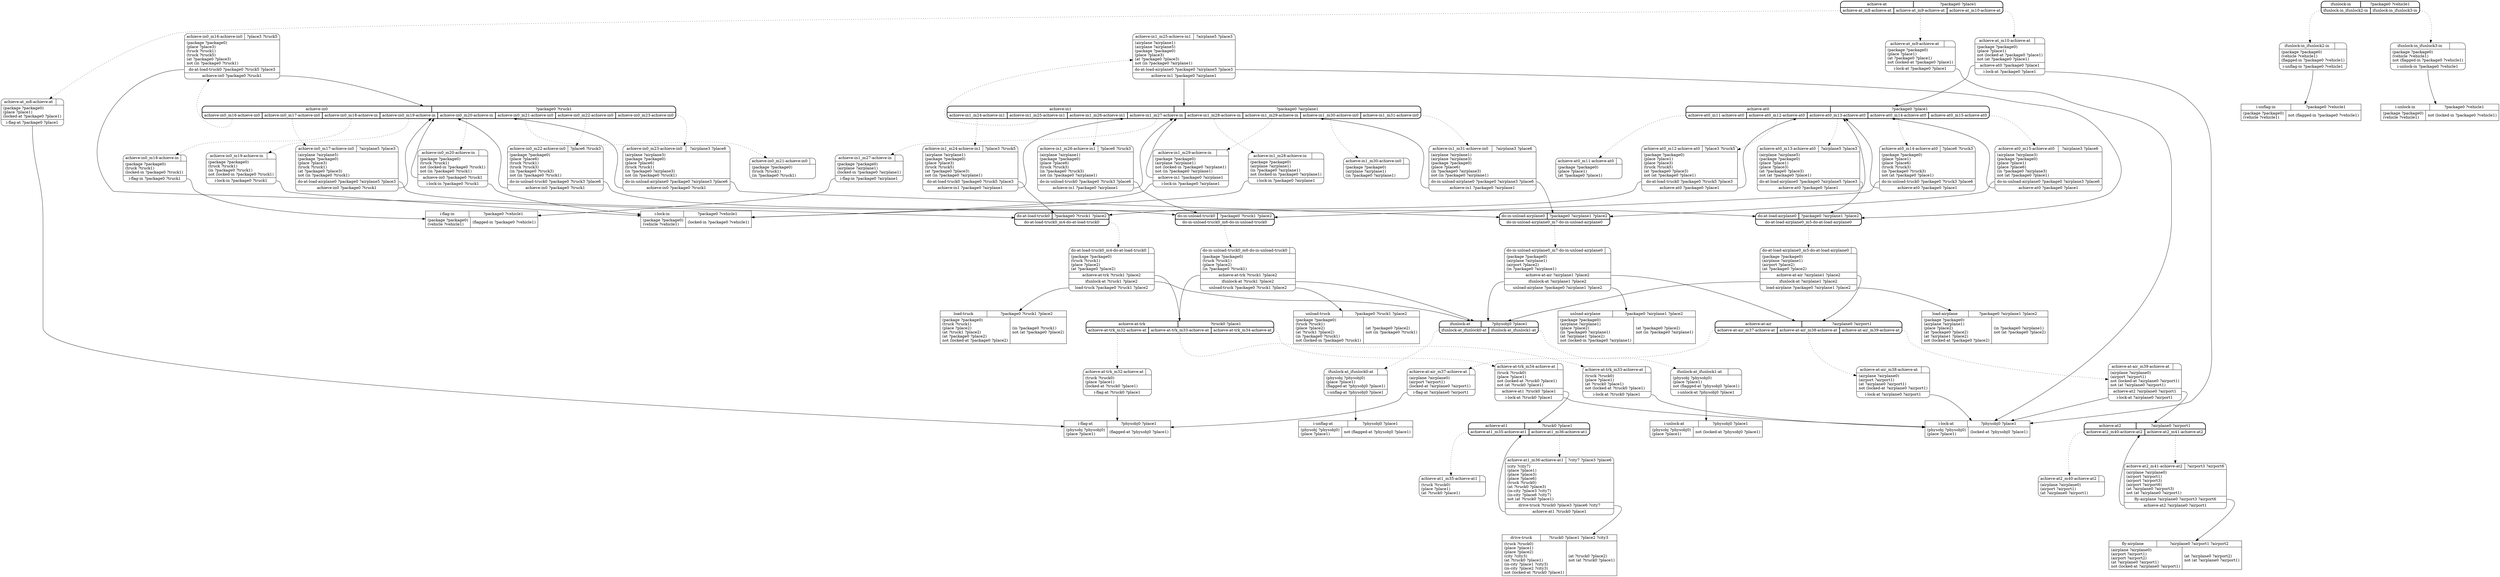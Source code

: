 // Generated by Hype
digraph "logistics" {
  nodesep=1
  ranksep=1
  // Operators
  node [shape=record]
  "load-truck" [
    label="{{\N|?package0 ?truck1 ?place2}|{(package ?package0)\l(truck ?truck1)\l(place ?place2)\l(at ?truck1 ?place2)\l(at ?package0 ?place2)\lnot (locked-at ?package0 ?place2)\l|(in ?package0 ?truck1)\lnot (at ?package0 ?place2)\l}}"
  ]
  "load-airplane" [
    label="{{\N|?package0 ?airplane1 ?place2}|{(package ?package0)\l(airplane ?airplane1)\l(place ?place2)\l(at ?package0 ?place2)\l(at ?airplane1 ?place2)\lnot (locked-at ?package0 ?place2)\l|(in ?package0 ?airplane1)\lnot (at ?package0 ?place2)\l}}"
  ]
  "unload-truck" [
    label="{{\N|?package0 ?truck1 ?place2}|{(package ?package0)\l(truck ?truck1)\l(place ?place2)\l(at ?truck1 ?place2)\l(in ?package0 ?truck1)\lnot (locked-in ?package0 ?truck1)\l|(at ?package0 ?place2)\lnot (in ?package0 ?truck1)\l}}"
  ]
  "unload-airplane" [
    label="{{\N|?package0 ?airplane1 ?place2}|{(package ?package0)\l(airplane ?airplane1)\l(place ?place2)\l(in ?package0 ?airplane1)\l(at ?airplane1 ?place2)\lnot (locked-in ?package0 ?airplane1)\l|(at ?package0 ?place2)\lnot (in ?package0 ?airplane1)\l}}"
  ]
  "drive-truck" [
    label="{{\N|?truck0 ?place1 ?place2 ?city3}|{(truck ?truck0)\l(place ?place1)\l(place ?place2)\l(city ?city3)\l(at ?truck0 ?place1)\l(in-city ?place1 ?city3)\l(in-city ?place2 ?city3)\lnot (locked-at ?truck0 ?place1)\l|(at ?truck0 ?place2)\lnot (at ?truck0 ?place1)\l}}"
  ]
  "fly-airplane" [
    label="{{\N|?airplane0 ?airport1 ?airport2}|{(airplane ?airplane0)\l(airport ?airport1)\l(airport ?airport2)\l(at ?airplane0 ?airport1)\lnot (locked-at ?airplane0 ?airport1)\l|(at ?airplane0 ?airport2)\lnot (at ?airplane0 ?airport1)\l}}"
  ]
  "i-lock-at" [
    label="{{\N|?physobj0 ?place1}|{(physobj ?physobj0)\l(place ?place1)\l|(locked-at ?physobj0 ?place1)\l}}"
  ]
  "i-unlock-at" [
    label="{{\N|?physobj0 ?place1}|{(physobj ?physobj0)\l(place ?place1)\l|not (locked-at ?physobj0 ?place1)\l}}"
  ]
  "i-flag-at" [
    label="{{\N|?physobj0 ?place1}|{(physobj ?physobj0)\l(place ?place1)\l|(flagged-at ?physobj0 ?place1)\l}}"
  ]
  "i-unflag-at" [
    label="{{\N|?physobj0 ?place1}|{(physobj ?physobj0)\l(place ?place1)\l|not (flagged-at ?physobj0 ?place1)\l}}"
  ]
  "i-lock-in" [
    label="{{\N|?package0 ?vehicle1}|{(package ?package0)\l(vehicle ?vehicle1)\l|(locked-in ?package0 ?vehicle1)\l}}"
  ]
  "i-unlock-in" [
    label="{{\N|?package0 ?vehicle1}|{(package ?package0)\l(vehicle ?vehicle1)\l|not (locked-in ?package0 ?vehicle1)\l}}"
  ]
  "i-flag-in" [
    label="{{\N|?package0 ?vehicle1}|{(package ?package0)\l(vehicle ?vehicle1)\l|(flagged-in ?package0 ?vehicle1)\l}}"
  ]
  "i-unflag-in" [
    label="{{\N|?package0 ?vehicle1}|{(package ?package0)\l(vehicle ?vehicle1)\l|not (flagged-in ?package0 ?vehicle1)\l}}"
  ]
  // Methods
  node [shape=Mrecord]
  "ifunlock-at" [
    style=bold
    label="{{\N|?physobj0 ?place1}|{<0>ifunlock-at_ifunlock0-at|<1>ifunlock-at_ifunlock1-at}}"
  ]
  "ifunlock-at_ifunlock0-at" [
    label="{{\N|}|(physobj ?physobj0)\l(place ?place1)\l(flagged-at ?physobj0 ?place1)\l|<0>i-unflag-at ?physobj0 ?place1}"
  ]
  "ifunlock-at":0 -> "ifunlock-at_ifunlock0-at" [style=dotted]
  "ifunlock-at_ifunlock0-at":0 -> "i-unflag-at"
  "ifunlock-at_ifunlock1-at" [
    label="{{\N|}|(physobj ?physobj0)\l(place ?place1)\lnot (flagged-at ?physobj0 ?place1)\l|<0>i-unlock-at ?physobj0 ?place1}"
  ]
  "ifunlock-at":1 -> "ifunlock-at_ifunlock1-at" [style=dotted]
  "ifunlock-at_ifunlock1-at":0 -> "i-unlock-at"
  "ifunlock-in" [
    style=bold
    label="{{\N|?package0 ?vehicle1}|{<0>ifunlock-in_ifunlock2-in|<1>ifunlock-in_ifunlock3-in}}"
  ]
  "ifunlock-in_ifunlock2-in" [
    label="{{\N|}|(package ?package0)\l(vehicle ?vehicle1)\l(flagged-in ?package0 ?vehicle1)\l|<0>i-unflag-in ?package0 ?vehicle1}"
  ]
  "ifunlock-in":0 -> "ifunlock-in_ifunlock2-in" [style=dotted]
  "ifunlock-in_ifunlock2-in":0 -> "i-unflag-in"
  "ifunlock-in_ifunlock3-in" [
    label="{{\N|}|(package ?package0)\l(vehicle ?vehicle1)\lnot (flagged-in ?package0 ?vehicle1)\l|<0>i-unlock-in ?package0 ?vehicle1}"
  ]
  "ifunlock-in":1 -> "ifunlock-in_ifunlock3-in" [style=dotted]
  "ifunlock-in_ifunlock3-in":0 -> "i-unlock-in"
  "do-at-load-truck0" [
    style=bold
    label="{{\N|?package0 ?truck1 ?place2}|{<0>do-at-load-truck0_m4-do-at-load-truck0}}"
  ]
  "do-at-load-truck0_m4-do-at-load-truck0" [
    label="{{\N|}|(package ?package0)\l(truck ?truck1)\l(place ?place2)\l(at ?package0 ?place2)\l|<0>achieve-at-trk ?truck1 ?place2|<1>ifunlock-at ?truck1 ?place2|<2>load-truck ?package0 ?truck1 ?place2}"
  ]
  "do-at-load-truck0":0 -> "do-at-load-truck0_m4-do-at-load-truck0" [style=dotted]
  "do-at-load-truck0_m4-do-at-load-truck0":0 -> "achieve-at-trk"
  "do-at-load-truck0_m4-do-at-load-truck0":1 -> "ifunlock-at"
  "do-at-load-truck0_m4-do-at-load-truck0":2 -> "load-truck"
  "do-at-load-airplane0" [
    style=bold
    label="{{\N|?package0 ?airplane1 ?place2}|{<0>do-at-load-airplane0_m5-do-at-load-airplane0}}"
  ]
  "do-at-load-airplane0_m5-do-at-load-airplane0" [
    label="{{\N|}|(package ?package0)\l(airplane ?airplane1)\l(airport ?place2)\l(at ?package0 ?place2)\l|<0>achieve-at-air ?airplane1 ?place2|<1>ifunlock-at ?airplane1 ?place2|<2>load-airplane ?package0 ?airplane1 ?place2}"
  ]
  "do-at-load-airplane0":0 -> "do-at-load-airplane0_m5-do-at-load-airplane0" [style=dotted]
  "do-at-load-airplane0_m5-do-at-load-airplane0":0 -> "achieve-at-air"
  "do-at-load-airplane0_m5-do-at-load-airplane0":1 -> "ifunlock-at"
  "do-at-load-airplane0_m5-do-at-load-airplane0":2 -> "load-airplane"
  "do-in-unload-truck0" [
    style=bold
    label="{{\N|?package0 ?truck1 ?place2}|{<0>do-in-unload-truck0_m6-do-in-unload-truck0}}"
  ]
  "do-in-unload-truck0_m6-do-in-unload-truck0" [
    label="{{\N|}|(package ?package0)\l(truck ?truck1)\l(place ?place2)\l(in ?package0 ?truck1)\l|<0>achieve-at-trk ?truck1 ?place2|<1>ifunlock-at ?truck1 ?place2|<2>unload-truck ?package0 ?truck1 ?place2}"
  ]
  "do-in-unload-truck0":0 -> "do-in-unload-truck0_m6-do-in-unload-truck0" [style=dotted]
  "do-in-unload-truck0_m6-do-in-unload-truck0":0 -> "achieve-at-trk"
  "do-in-unload-truck0_m6-do-in-unload-truck0":1 -> "ifunlock-at"
  "do-in-unload-truck0_m6-do-in-unload-truck0":2 -> "unload-truck"
  "do-in-unload-airplane0" [
    style=bold
    label="{{\N|?package0 ?airplane1 ?place2}|{<0>do-in-unload-airplane0_m7-do-in-unload-airplane0}}"
  ]
  "do-in-unload-airplane0_m7-do-in-unload-airplane0" [
    label="{{\N|}|(package ?package0)\l(airplane ?airplane1)\l(airport ?place2)\l(in ?package0 ?airplane1)\l|<0>achieve-at-air ?airplane1 ?place2|<1>ifunlock-at ?airplane1 ?place2|<2>unload-airplane ?package0 ?airplane1 ?place2}"
  ]
  "do-in-unload-airplane0":0 -> "do-in-unload-airplane0_m7-do-in-unload-airplane0" [style=dotted]
  "do-in-unload-airplane0_m7-do-in-unload-airplane0":0 -> "achieve-at-air"
  "do-in-unload-airplane0_m7-do-in-unload-airplane0":1 -> "ifunlock-at"
  "do-in-unload-airplane0_m7-do-in-unload-airplane0":2 -> "unload-airplane"
  "achieve-at" [
    style=bold
    label="{{\N|?package0 ?place1}|{<0>achieve-at_m8-achieve-at|<1>achieve-at_m9-achieve-at|<2>achieve-at_m10-achieve-at}}"
  ]
  "achieve-at_m8-achieve-at" [
    label="{{\N|}|(package ?package0)\l(place ?place1)\l(locked-at ?package0 ?place1)\l|<0>i-flag-at ?package0 ?place1}"
  ]
  "achieve-at":0 -> "achieve-at_m8-achieve-at" [style=dotted]
  "achieve-at_m8-achieve-at":0 -> "i-flag-at"
  "achieve-at_m9-achieve-at" [
    label="{{\N|}|(package ?package0)\l(place ?place1)\l(at ?package0 ?place1)\lnot (locked-at ?package0 ?place1)\l|<0>i-lock-at ?package0 ?place1}"
  ]
  "achieve-at":1 -> "achieve-at_m9-achieve-at" [style=dotted]
  "achieve-at_m9-achieve-at":0 -> "i-lock-at"
  "achieve-at_m10-achieve-at" [
    label="{{\N|}|(package ?package0)\l(place ?place1)\lnot (locked-at ?package0 ?place1)\lnot (at ?package0 ?place1)\l|<0>achieve-at0 ?package0 ?place1|<1>i-lock-at ?package0 ?place1}"
  ]
  "achieve-at":2 -> "achieve-at_m10-achieve-at" [style=dotted]
  "achieve-at_m10-achieve-at":0 -> "achieve-at0"
  "achieve-at_m10-achieve-at":1 -> "i-lock-at"
  "achieve-at0" [
    style=bold
    label="{{\N|?package0 ?place1}|{<0>achieve-at0_m11-achieve-at0|<1>achieve-at0_m12-achieve-at0|<2>achieve-at0_m13-achieve-at0|<3>achieve-at0_m14-achieve-at0|<4>achieve-at0_m15-achieve-at0}}"
  ]
  "achieve-at0_m11-achieve-at0" [
    label="{{\N|}|(package ?package0)\l(place ?place1)\l(at ?package0 ?place1)\l}"
  ]
  "achieve-at0":0 -> "achieve-at0_m11-achieve-at0" [style=dotted]
  "achieve-at0_m12-achieve-at0" [
    label="{{\N|?place3 ?truck5}|(package ?package0)\l(place ?place1)\l(place ?place3)\l(truck ?truck5)\l(at ?package0 ?place3)\lnot (at ?package0 ?place1)\l|<0>do-at-load-truck0 ?package0 ?truck5 ?place3|<1>achieve-at0 ?package0 ?place1}"
  ]
  "achieve-at0":1 -> "achieve-at0_m12-achieve-at0" [style=dotted]
  "achieve-at0_m12-achieve-at0":0 -> "do-at-load-truck0"
  "achieve-at0_m12-achieve-at0":1 -> "achieve-at0"
  "achieve-at0_m13-achieve-at0" [
    label="{{\N|?airplane5 ?place3}|(airplane ?airplane5)\l(package ?package0)\l(place ?place1)\l(place ?place3)\l(at ?package0 ?place3)\lnot (at ?package0 ?place1)\l|<0>do-at-load-airplane0 ?package0 ?airplane5 ?place3|<1>achieve-at0 ?package0 ?place1}"
  ]
  "achieve-at0":2 -> "achieve-at0_m13-achieve-at0" [style=dotted]
  "achieve-at0_m13-achieve-at0":0 -> "do-at-load-airplane0"
  "achieve-at0_m13-achieve-at0":1 -> "achieve-at0"
  "achieve-at0_m14-achieve-at0" [
    label="{{\N|?place6 ?truck3}|(package ?package0)\l(place ?place1)\l(place ?place6)\l(truck ?truck3)\l(in ?package0 ?truck3)\lnot (at ?package0 ?place1)\l|<0>do-in-unload-truck0 ?package0 ?truck3 ?place6|<1>achieve-at0 ?package0 ?place1}"
  ]
  "achieve-at0":3 -> "achieve-at0_m14-achieve-at0" [style=dotted]
  "achieve-at0_m14-achieve-at0":0 -> "do-in-unload-truck0"
  "achieve-at0_m14-achieve-at0":1 -> "achieve-at0"
  "achieve-at0_m15-achieve-at0" [
    label="{{\N|?airplane3 ?place6}|(airplane ?airplane3)\l(package ?package0)\l(place ?place1)\l(place ?place6)\l(in ?package0 ?airplane3)\lnot (at ?package0 ?place1)\l|<0>do-in-unload-airplane0 ?package0 ?airplane3 ?place6|<1>achieve-at0 ?package0 ?place1}"
  ]
  "achieve-at0":4 -> "achieve-at0_m15-achieve-at0" [style=dotted]
  "achieve-at0_m15-achieve-at0":0 -> "do-in-unload-airplane0"
  "achieve-at0_m15-achieve-at0":1 -> "achieve-at0"
  "achieve-in0" [
    style=bold
    label="{{\N|?package0 ?truck1}|{<0>achieve-in0_m16-achieve-in0|<1>achieve-in0_m17-achieve-in0|<2>achieve-in0_m18-achieve-in|<3>achieve-in0_m19-achieve-in|<4>achieve-in0_m20-achieve-in|<5>achieve-in0_m21-achieve-in0|<6>achieve-in0_m22-achieve-in0|<7>achieve-in0_m23-achieve-in0}}"
  ]
  "achieve-in0_m16-achieve-in0" [
    label="{{\N|?place3 ?truck5}|(package ?package0)\l(place ?place3)\l(truck ?truck1)\l(truck ?truck5)\l(at ?package0 ?place3)\lnot (in ?package0 ?truck1)\l|<0>do-at-load-truck0 ?package0 ?truck5 ?place3|<1>achieve-in0 ?package0 ?truck1}"
  ]
  "achieve-in0":0 -> "achieve-in0_m16-achieve-in0" [style=dotted]
  "achieve-in0_m16-achieve-in0":0 -> "do-at-load-truck0"
  "achieve-in0_m16-achieve-in0":1 -> "achieve-in0"
  "achieve-in0_m17-achieve-in0" [
    label="{{\N|?airplane5 ?place3}|(airplane ?airplane5)\l(package ?package0)\l(place ?place3)\l(truck ?truck1)\l(at ?package0 ?place3)\lnot (in ?package0 ?truck1)\l|<0>do-at-load-airplane0 ?package0 ?airplane5 ?place3|<1>achieve-in0 ?package0 ?truck1}"
  ]
  "achieve-in0":1 -> "achieve-in0_m17-achieve-in0" [style=dotted]
  "achieve-in0_m17-achieve-in0":0 -> "do-at-load-airplane0"
  "achieve-in0_m17-achieve-in0":1 -> "achieve-in0"
  "achieve-in0_m18-achieve-in" [
    label="{{\N|}|(package ?package0)\l(truck ?truck1)\l(locked-in ?package0 ?truck1)\l|<0>i-flag-in ?package0 ?truck1}"
  ]
  "achieve-in0":2 -> "achieve-in0_m18-achieve-in" [style=dotted]
  "achieve-in0_m18-achieve-in":0 -> "i-flag-in"
  "achieve-in0_m19-achieve-in" [
    label="{{\N|}|(package ?package0)\l(truck ?truck1)\l(in ?package0 ?truck1)\lnot (locked-in ?package0 ?truck1)\l|<0>i-lock-in ?package0 ?truck1}"
  ]
  "achieve-in0":3 -> "achieve-in0_m19-achieve-in" [style=dotted]
  "achieve-in0_m19-achieve-in":0 -> "i-lock-in"
  "achieve-in0_m20-achieve-in" [
    label="{{\N|}|(package ?package0)\l(truck ?truck1)\lnot (locked-in ?package0 ?truck1)\lnot (in ?package0 ?truck1)\l|<0>achieve-in0 ?package0 ?truck1|<1>i-lock-in ?package0 ?truck1}"
  ]
  "achieve-in0":4 -> "achieve-in0_m20-achieve-in" [style=dotted]
  "achieve-in0_m20-achieve-in":0 -> "achieve-in0"
  "achieve-in0_m20-achieve-in":1 -> "i-lock-in"
  "achieve-in0_m21-achieve-in0" [
    label="{{\N|}|(package ?package0)\l(truck ?truck1)\l(in ?package0 ?truck1)\l}"
  ]
  "achieve-in0":5 -> "achieve-in0_m21-achieve-in0" [style=dotted]
  "achieve-in0_m22-achieve-in0" [
    label="{{\N|?place6 ?truck3}|(package ?package0)\l(place ?place6)\l(truck ?truck1)\l(truck ?truck3)\l(in ?package0 ?truck3)\lnot (in ?package0 ?truck1)\l|<0>do-in-unload-truck0 ?package0 ?truck3 ?place6|<1>achieve-in0 ?package0 ?truck1}"
  ]
  "achieve-in0":6 -> "achieve-in0_m22-achieve-in0" [style=dotted]
  "achieve-in0_m22-achieve-in0":0 -> "do-in-unload-truck0"
  "achieve-in0_m22-achieve-in0":1 -> "achieve-in0"
  "achieve-in0_m23-achieve-in0" [
    label="{{\N|?airplane3 ?place6}|(airplane ?airplane3)\l(package ?package0)\l(place ?place6)\l(truck ?truck1)\l(in ?package0 ?airplane3)\lnot (in ?package0 ?truck1)\l|<0>do-in-unload-airplane0 ?package0 ?airplane3 ?place6|<1>achieve-in0 ?package0 ?truck1}"
  ]
  "achieve-in0":7 -> "achieve-in0_m23-achieve-in0" [style=dotted]
  "achieve-in0_m23-achieve-in0":0 -> "do-in-unload-airplane0"
  "achieve-in0_m23-achieve-in0":1 -> "achieve-in0"
  "achieve-in1" [
    style=bold
    label="{{\N|?package0 ?airplane1}|{<0>achieve-in1_m24-achieve-in1|<1>achieve-in1_m25-achieve-in1|<2>achieve-in1_m26-achieve-in1|<3>achieve-in1_m27-achieve-in|<4>achieve-in1_m28-achieve-in|<5>achieve-in1_m29-achieve-in|<6>achieve-in1_m30-achieve-in0|<7>achieve-in1_m31-achieve-in0}}"
  ]
  "achieve-in1_m24-achieve-in1" [
    label="{{\N|?place3 ?truck5}|(airplane ?airplane1)\l(package ?package0)\l(place ?place3)\l(truck ?truck5)\l(at ?package0 ?place3)\lnot (in ?package0 ?airplane1)\l|<0>do-at-load-truck0 ?package0 ?truck5 ?place3|<1>achieve-in1 ?package0 ?airplane1}"
  ]
  "achieve-in1":0 -> "achieve-in1_m24-achieve-in1" [style=dotted]
  "achieve-in1_m24-achieve-in1":0 -> "do-at-load-truck0"
  "achieve-in1_m24-achieve-in1":1 -> "achieve-in1"
  "achieve-in1_m25-achieve-in1" [
    label="{{\N|?airplane5 ?place3}|(airplane ?airplane1)\l(airplane ?airplane5)\l(package ?package0)\l(place ?place3)\l(at ?package0 ?place3)\lnot (in ?package0 ?airplane1)\l|<0>do-at-load-airplane0 ?package0 ?airplane5 ?place3|<1>achieve-in1 ?package0 ?airplane1}"
  ]
  "achieve-in1":1 -> "achieve-in1_m25-achieve-in1" [style=dotted]
  "achieve-in1_m25-achieve-in1":0 -> "do-at-load-airplane0"
  "achieve-in1_m25-achieve-in1":1 -> "achieve-in1"
  "achieve-in1_m26-achieve-in1" [
    label="{{\N|?place6 ?truck3}|(airplane ?airplane1)\l(package ?package0)\l(place ?place6)\l(truck ?truck3)\l(in ?package0 ?truck3)\lnot (in ?package0 ?airplane1)\l|<0>do-in-unload-truck0 ?package0 ?truck3 ?place6|<1>achieve-in1 ?package0 ?airplane1}"
  ]
  "achieve-in1":2 -> "achieve-in1_m26-achieve-in1" [style=dotted]
  "achieve-in1_m26-achieve-in1":0 -> "do-in-unload-truck0"
  "achieve-in1_m26-achieve-in1":1 -> "achieve-in1"
  "achieve-in1_m27-achieve-in" [
    label="{{\N|}|(package ?package0)\l(airplane ?airplane1)\l(locked-in ?package0 ?airplane1)\l|<0>i-flag-in ?package0 ?airplane1}"
  ]
  "achieve-in1":3 -> "achieve-in1_m27-achieve-in" [style=dotted]
  "achieve-in1_m27-achieve-in":0 -> "i-flag-in"
  "achieve-in1_m28-achieve-in" [
    label="{{\N|}|(package ?package0)\l(airplane ?airplane1)\l(in ?package0 ?airplane1)\lnot (locked-in ?package0 ?airplane1)\l|<0>i-lock-in ?package0 ?airplane1}"
  ]
  "achieve-in1":4 -> "achieve-in1_m28-achieve-in" [style=dotted]
  "achieve-in1_m28-achieve-in":0 -> "i-lock-in"
  "achieve-in1_m29-achieve-in" [
    label="{{\N|}|(package ?package0)\l(airplane ?airplane1)\lnot (locked-in ?package0 ?airplane1)\lnot (in ?package0 ?airplane1)\l|<0>achieve-in1 ?package0 ?airplane1|<1>i-lock-in ?package0 ?airplane1}"
  ]
  "achieve-in1":5 -> "achieve-in1_m29-achieve-in" [style=dotted]
  "achieve-in1_m29-achieve-in":0 -> "achieve-in1"
  "achieve-in1_m29-achieve-in":1 -> "i-lock-in"
  "achieve-in1_m30-achieve-in0" [
    label="{{\N|}|(package ?package0)\l(airplane ?airplane1)\l(in ?package0 ?airplane1)\l}"
  ]
  "achieve-in1":6 -> "achieve-in1_m30-achieve-in0" [style=dotted]
  "achieve-in1_m31-achieve-in0" [
    label="{{\N|?airplane3 ?place6}|(airplane ?airplane1)\l(airplane ?airplane3)\l(package ?package0)\l(place ?place6)\l(in ?package0 ?airplane3)\lnot (in ?package0 ?airplane1)\l|<0>do-in-unload-airplane0 ?package0 ?airplane3 ?place6|<1>achieve-in1 ?package0 ?airplane1}"
  ]
  "achieve-in1":7 -> "achieve-in1_m31-achieve-in0" [style=dotted]
  "achieve-in1_m31-achieve-in0":0 -> "do-in-unload-airplane0"
  "achieve-in1_m31-achieve-in0":1 -> "achieve-in1"
  "achieve-at-trk" [
    style=bold
    label="{{\N|?truck0 ?place1}|{<0>achieve-at-trk_m32-achieve-at|<1>achieve-at-trk_m33-achieve-at|<2>achieve-at-trk_m34-achieve-at}}"
  ]
  "achieve-at-trk_m32-achieve-at" [
    label="{{\N|}|(truck ?truck0)\l(place ?place1)\l(locked-at ?truck0 ?place1)\l|<0>i-flag-at ?truck0 ?place1}"
  ]
  "achieve-at-trk":0 -> "achieve-at-trk_m32-achieve-at" [style=dotted]
  "achieve-at-trk_m32-achieve-at":0 -> "i-flag-at"
  "achieve-at-trk_m33-achieve-at" [
    label="{{\N|}|(truck ?truck0)\l(place ?place1)\l(at ?truck0 ?place1)\lnot (locked-at ?truck0 ?place1)\l|<0>i-lock-at ?truck0 ?place1}"
  ]
  "achieve-at-trk":1 -> "achieve-at-trk_m33-achieve-at" [style=dotted]
  "achieve-at-trk_m33-achieve-at":0 -> "i-lock-at"
  "achieve-at-trk_m34-achieve-at" [
    label="{{\N|}|(truck ?truck0)\l(place ?place1)\lnot (locked-at ?truck0 ?place1)\lnot (at ?truck0 ?place1)\l|<0>achieve-at1 ?truck0 ?place1|<1>i-lock-at ?truck0 ?place1}"
  ]
  "achieve-at-trk":2 -> "achieve-at-trk_m34-achieve-at" [style=dotted]
  "achieve-at-trk_m34-achieve-at":0 -> "achieve-at1"
  "achieve-at-trk_m34-achieve-at":1 -> "i-lock-at"
  "achieve-at1" [
    style=bold
    label="{{\N|?truck0 ?place1}|{<0>achieve-at1_m35-achieve-at1|<1>achieve-at1_m36-achieve-at1}}"
  ]
  "achieve-at1_m35-achieve-at1" [
    label="{{\N|}|(truck ?truck0)\l(place ?place1)\l(at ?truck0 ?place1)\l}"
  ]
  "achieve-at1":0 -> "achieve-at1_m35-achieve-at1" [style=dotted]
  "achieve-at1_m36-achieve-at1" [
    label="{{\N|?city7 ?place3 ?place6}|(city ?city7)\l(place ?place1)\l(place ?place3)\l(place ?place6)\l(truck ?truck0)\l(at ?truck0 ?place3)\l(in-city ?place3 ?city7)\l(in-city ?place6 ?city7)\lnot (at ?truck0 ?place1)\l|<0>drive-truck ?truck0 ?place3 ?place6 ?city7|<1>achieve-at1 ?truck0 ?place1}"
  ]
  "achieve-at1":1 -> "achieve-at1_m36-achieve-at1" [style=dotted]
  "achieve-at1_m36-achieve-at1":0 -> "drive-truck"
  "achieve-at1_m36-achieve-at1":1 -> "achieve-at1"
  "achieve-at-air" [
    style=bold
    label="{{\N|?airplane0 ?airport1}|{<0>achieve-at-air_m37-achieve-at|<1>achieve-at-air_m38-achieve-at|<2>achieve-at-air_m39-achieve-at}}"
  ]
  "achieve-at-air_m37-achieve-at" [
    label="{{\N|}|(airplane ?airplane0)\l(airport ?airport1)\l(locked-at ?airplane0 ?airport1)\l|<0>i-flag-at ?airplane0 ?airport1}"
  ]
  "achieve-at-air":0 -> "achieve-at-air_m37-achieve-at" [style=dotted]
  "achieve-at-air_m37-achieve-at":0 -> "i-flag-at"
  "achieve-at-air_m38-achieve-at" [
    label="{{\N|}|(airplane ?airplane0)\l(airport ?airport1)\l(at ?airplane0 ?airport1)\lnot (locked-at ?airplane0 ?airport1)\l|<0>i-lock-at ?airplane0 ?airport1}"
  ]
  "achieve-at-air":1 -> "achieve-at-air_m38-achieve-at" [style=dotted]
  "achieve-at-air_m38-achieve-at":0 -> "i-lock-at"
  "achieve-at-air_m39-achieve-at" [
    label="{{\N|}|(airplane ?airplane0)\l(airport ?airport1)\lnot (locked-at ?airplane0 ?airport1)\lnot (at ?airplane0 ?airport1)\l|<0>achieve-at2 ?airplane0 ?airport1|<1>i-lock-at ?airplane0 ?airport1}"
  ]
  "achieve-at-air":2 -> "achieve-at-air_m39-achieve-at" [style=dotted]
  "achieve-at-air_m39-achieve-at":0 -> "achieve-at2"
  "achieve-at-air_m39-achieve-at":1 -> "i-lock-at"
  "achieve-at2" [
    style=bold
    label="{{\N|?airplane0 ?airport1}|{<0>achieve-at2_m40-achieve-at2|<1>achieve-at2_m41-achieve-at2}}"
  ]
  "achieve-at2_m40-achieve-at2" [
    label="{{\N|}|(airplane ?airplane0)\l(airport ?airport1)\l(at ?airplane0 ?airport1)\l}"
  ]
  "achieve-at2":0 -> "achieve-at2_m40-achieve-at2" [style=dotted]
  "achieve-at2_m41-achieve-at2" [
    label="{{\N|?airport3 ?airport6}|(airplane ?airplane0)\l(airport ?airport1)\l(airport ?airport3)\l(airport ?airport6)\l(at ?airplane0 ?airport3)\lnot (at ?airplane0 ?airport1)\l|<0>fly-airplane ?airplane0 ?airport3 ?airport6|<1>achieve-at2 ?airplane0 ?airport1}"
  ]
  "achieve-at2":1 -> "achieve-at2_m41-achieve-at2" [style=dotted]
  "achieve-at2_m41-achieve-at2":0 -> "fly-airplane"
  "achieve-at2_m41-achieve-at2":1 -> "achieve-at2"
}